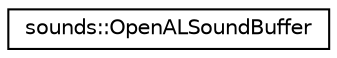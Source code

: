 digraph "Graphical Class Hierarchy"
{
 // LATEX_PDF_SIZE
  edge [fontname="Helvetica",fontsize="10",labelfontname="Helvetica",labelfontsize="10"];
  node [fontname="Helvetica",fontsize="10",shape=record];
  rankdir="LR";
  Node0 [label="sounds::OpenALSoundBuffer",height=0.2,width=0.4,color="black", fillcolor="white", style="filled",URL="$classsounds_1_1OpenALSoundBuffer.html",tooltip="A buffer that can be used to create sounds. Wraps an OpenAL buffer."];
}

